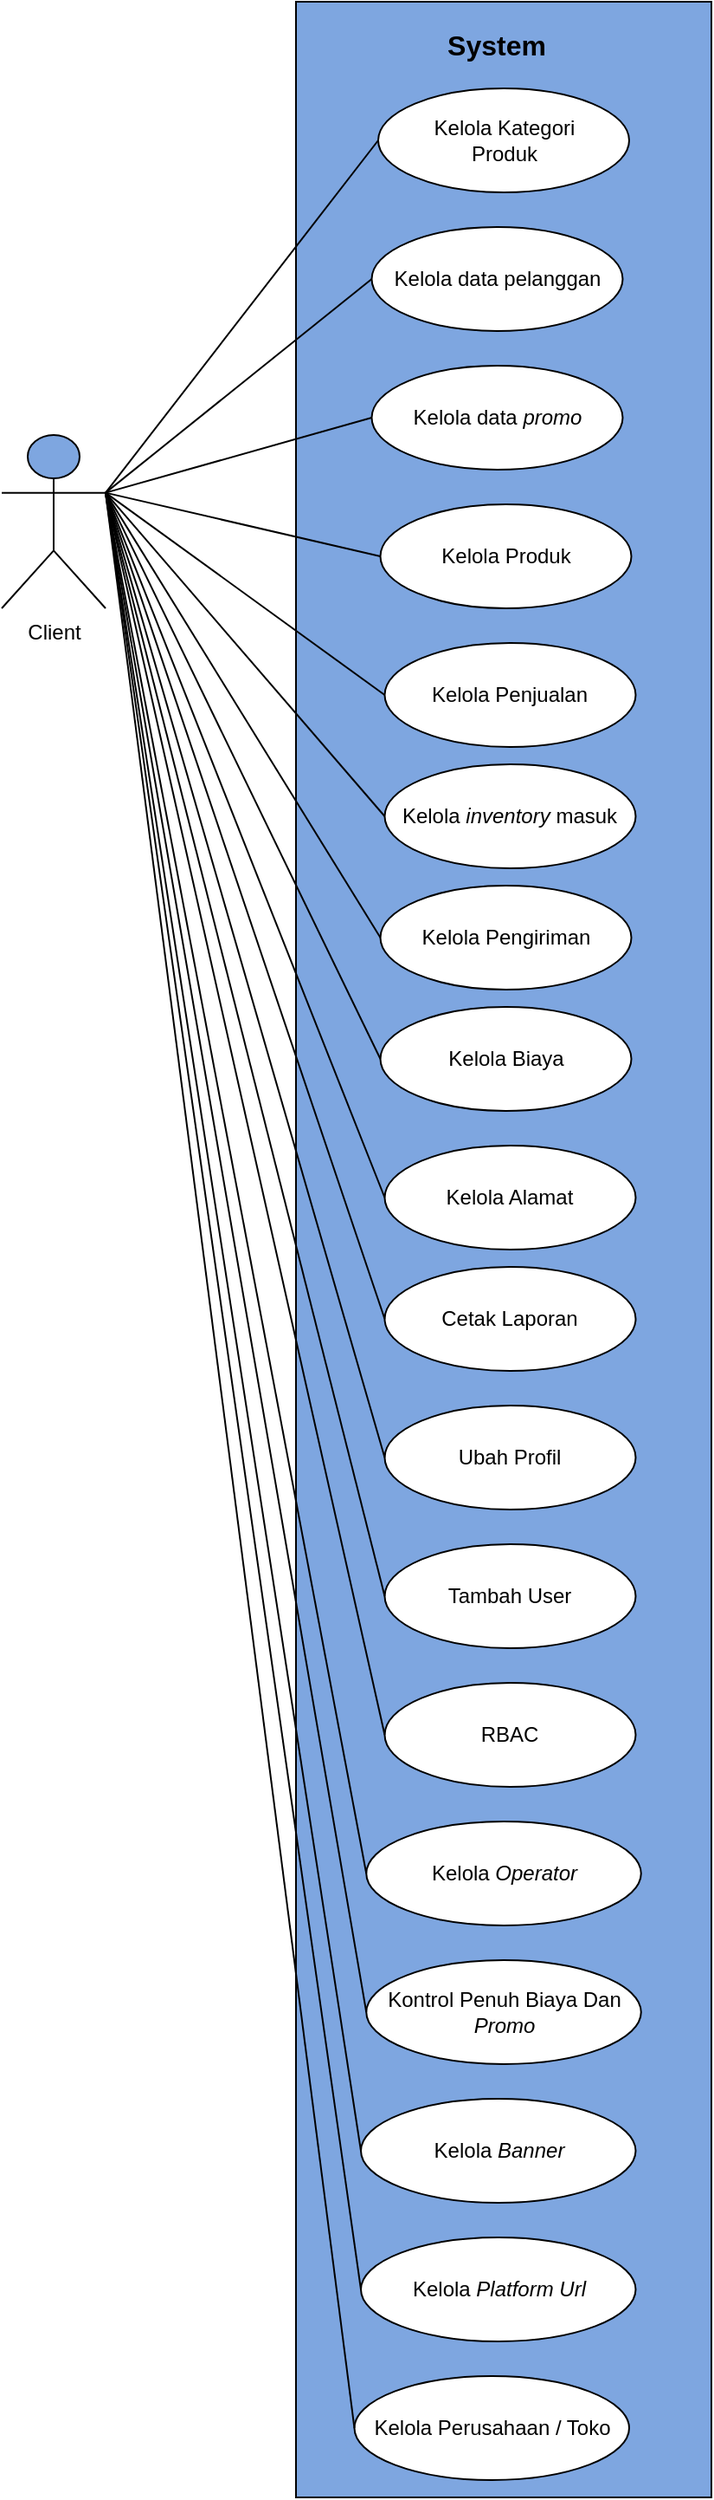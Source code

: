 <mxfile version="24.4.0" type="github">
  <diagram name="Page-1" id="8wrbGp4el5WIoJ6fjSWn">
    <mxGraphModel dx="1914" dy="1008" grid="1" gridSize="10" guides="1" tooltips="1" connect="1" arrows="1" fold="1" page="1" pageScale="1" pageWidth="850" pageHeight="1100" math="0" shadow="0">
      <root>
        <mxCell id="0" />
        <mxCell id="1" parent="0" />
        <mxCell id="L_xJVtzbBdB4aBmsJh9X-1" value="" style="rounded=0;whiteSpace=wrap;html=1;fillColor=#7EA6E0;" vertex="1" parent="1">
          <mxGeometry x="260" y="270" width="240" height="1440" as="geometry" />
        </mxCell>
        <mxCell id="L_xJVtzbBdB4aBmsJh9X-6" value="Kelola Kategori&lt;div&gt;Produk&lt;/div&gt;" style="ellipse;whiteSpace=wrap;html=1;" vertex="1" parent="1">
          <mxGeometry x="307.5" y="320" width="145" height="60" as="geometry" />
        </mxCell>
        <mxCell id="L_xJVtzbBdB4aBmsJh9X-7" value="Kelola data pelanggan" style="ellipse;whiteSpace=wrap;html=1;" vertex="1" parent="1">
          <mxGeometry x="303.75" y="400" width="145" height="60" as="geometry" />
        </mxCell>
        <mxCell id="L_xJVtzbBdB4aBmsJh9X-8" value="Kelola &lt;i&gt;inventory&lt;/i&gt;&amp;nbsp;masuk" style="ellipse;whiteSpace=wrap;html=1;" vertex="1" parent="1">
          <mxGeometry x="311.25" y="710" width="145" height="60" as="geometry" />
        </mxCell>
        <mxCell id="L_xJVtzbBdB4aBmsJh9X-9" value="Kelola Penjualan" style="ellipse;whiteSpace=wrap;html=1;" vertex="1" parent="1">
          <mxGeometry x="311.25" y="640" width="145" height="60" as="geometry" />
        </mxCell>
        <mxCell id="L_xJVtzbBdB4aBmsJh9X-10" value="Kelola Pengiriman" style="ellipse;whiteSpace=wrap;html=1;" vertex="1" parent="1">
          <mxGeometry x="308.75" y="780" width="145" height="60" as="geometry" />
        </mxCell>
        <mxCell id="L_xJVtzbBdB4aBmsJh9X-11" value="Cetak Laporan" style="ellipse;whiteSpace=wrap;html=1;" vertex="1" parent="1">
          <mxGeometry x="311.25" y="1000" width="145" height="60" as="geometry" />
        </mxCell>
        <mxCell id="L_xJVtzbBdB4aBmsJh9X-12" value="Ubah Profil" style="ellipse;whiteSpace=wrap;html=1;" vertex="1" parent="1">
          <mxGeometry x="311.25" y="1080" width="145" height="60" as="geometry" />
        </mxCell>
        <mxCell id="L_xJVtzbBdB4aBmsJh9X-17" value="Tambah User" style="ellipse;whiteSpace=wrap;html=1;" vertex="1" parent="1">
          <mxGeometry x="311.25" y="1160" width="145" height="60" as="geometry" />
        </mxCell>
        <mxCell id="L_xJVtzbBdB4aBmsJh9X-18" value="RBAC" style="ellipse;whiteSpace=wrap;html=1;" vertex="1" parent="1">
          <mxGeometry x="311.25" y="1240" width="145" height="60" as="geometry" />
        </mxCell>
        <mxCell id="L_xJVtzbBdB4aBmsJh9X-19" value="Kelola data &lt;i&gt;promo&lt;/i&gt;" style="ellipse;whiteSpace=wrap;html=1;" vertex="1" parent="1">
          <mxGeometry x="303.75" y="480" width="145" height="60" as="geometry" />
        </mxCell>
        <mxCell id="L_xJVtzbBdB4aBmsJh9X-20" value="&lt;font style=&quot;font-size: 16px;&quot;&gt;System&lt;/font&gt;" style="text;html=1;align=center;verticalAlign=middle;whiteSpace=wrap;rounded=0;fontStyle=1" vertex="1" parent="1">
          <mxGeometry x="346.25" y="280" width="60" height="30" as="geometry" />
        </mxCell>
        <mxCell id="L_xJVtzbBdB4aBmsJh9X-21" value="Kelola Produk" style="ellipse;whiteSpace=wrap;html=1;" vertex="1" parent="1">
          <mxGeometry x="308.75" y="560" width="145" height="60" as="geometry" />
        </mxCell>
        <mxCell id="L_xJVtzbBdB4aBmsJh9X-23" value="Kelola Biaya" style="ellipse;whiteSpace=wrap;html=1;" vertex="1" parent="1">
          <mxGeometry x="308.75" y="850" width="145" height="60" as="geometry" />
        </mxCell>
        <mxCell id="L_xJVtzbBdB4aBmsJh9X-24" value="Kelola Alamat" style="ellipse;whiteSpace=wrap;html=1;" vertex="1" parent="1">
          <mxGeometry x="311.25" y="930" width="145" height="60" as="geometry" />
        </mxCell>
        <mxCell id="L_xJVtzbBdB4aBmsJh9X-30" style="rounded=0;orthogonalLoop=1;jettySize=auto;html=1;exitX=1;exitY=0.333;exitDx=0;exitDy=0;exitPerimeter=0;entryX=0;entryY=0.5;entryDx=0;entryDy=0;endArrow=none;endFill=0;" edge="1" parent="1" source="L_xJVtzbBdB4aBmsJh9X-31" target="L_xJVtzbBdB4aBmsJh9X-6">
          <mxGeometry relative="1" as="geometry" />
        </mxCell>
        <mxCell id="L_xJVtzbBdB4aBmsJh9X-31" value="Client" style="shape=umlActor;verticalLabelPosition=bottom;verticalAlign=top;html=1;outlineConnect=0;fillColor=#7EA6E0;" vertex="1" parent="1">
          <mxGeometry x="90" y="520" width="60" height="100" as="geometry" />
        </mxCell>
        <mxCell id="L_xJVtzbBdB4aBmsJh9X-32" style="rounded=0;orthogonalLoop=1;jettySize=auto;html=1;exitX=1;exitY=0.333;exitDx=0;exitDy=0;exitPerimeter=0;entryX=0;entryY=0.5;entryDx=0;entryDy=0;endArrow=none;endFill=0;" edge="1" parent="1" source="L_xJVtzbBdB4aBmsJh9X-31" target="L_xJVtzbBdB4aBmsJh9X-7">
          <mxGeometry relative="1" as="geometry">
            <mxPoint x="160" y="563" as="sourcePoint" />
            <mxPoint x="318" y="360" as="targetPoint" />
          </mxGeometry>
        </mxCell>
        <mxCell id="L_xJVtzbBdB4aBmsJh9X-33" style="rounded=0;orthogonalLoop=1;jettySize=auto;html=1;exitX=1;exitY=0.333;exitDx=0;exitDy=0;exitPerimeter=0;entryX=0;entryY=0.5;entryDx=0;entryDy=0;endArrow=none;endFill=0;" edge="1" parent="1" source="L_xJVtzbBdB4aBmsJh9X-31" target="L_xJVtzbBdB4aBmsJh9X-19">
          <mxGeometry relative="1" as="geometry">
            <mxPoint x="160" y="563" as="sourcePoint" />
            <mxPoint x="314" y="440" as="targetPoint" />
          </mxGeometry>
        </mxCell>
        <mxCell id="L_xJVtzbBdB4aBmsJh9X-34" style="rounded=0;orthogonalLoop=1;jettySize=auto;html=1;exitX=1;exitY=0.333;exitDx=0;exitDy=0;exitPerimeter=0;entryX=0;entryY=0.5;entryDx=0;entryDy=0;endArrow=none;endFill=0;" edge="1" parent="1" source="L_xJVtzbBdB4aBmsJh9X-31" target="L_xJVtzbBdB4aBmsJh9X-21">
          <mxGeometry relative="1" as="geometry">
            <mxPoint x="160" y="563" as="sourcePoint" />
            <mxPoint x="314" y="520" as="targetPoint" />
          </mxGeometry>
        </mxCell>
        <mxCell id="L_xJVtzbBdB4aBmsJh9X-35" style="rounded=0;orthogonalLoop=1;jettySize=auto;html=1;exitX=1;exitY=0.333;exitDx=0;exitDy=0;exitPerimeter=0;entryX=0;entryY=0.5;entryDx=0;entryDy=0;endArrow=none;endFill=0;" edge="1" parent="1" source="L_xJVtzbBdB4aBmsJh9X-31" target="L_xJVtzbBdB4aBmsJh9X-9">
          <mxGeometry relative="1" as="geometry">
            <mxPoint x="160" y="563" as="sourcePoint" />
            <mxPoint x="319" y="600" as="targetPoint" />
          </mxGeometry>
        </mxCell>
        <mxCell id="L_xJVtzbBdB4aBmsJh9X-36" style="rounded=0;orthogonalLoop=1;jettySize=auto;html=1;exitX=1;exitY=0.333;exitDx=0;exitDy=0;exitPerimeter=0;entryX=0;entryY=0.5;entryDx=0;entryDy=0;endArrow=none;endFill=0;" edge="1" parent="1" source="L_xJVtzbBdB4aBmsJh9X-31" target="L_xJVtzbBdB4aBmsJh9X-8">
          <mxGeometry relative="1" as="geometry">
            <mxPoint x="160" y="563" as="sourcePoint" />
            <mxPoint x="321" y="680" as="targetPoint" />
          </mxGeometry>
        </mxCell>
        <mxCell id="L_xJVtzbBdB4aBmsJh9X-37" style="rounded=0;orthogonalLoop=1;jettySize=auto;html=1;exitX=1;exitY=0.333;exitDx=0;exitDy=0;exitPerimeter=0;entryX=0;entryY=0.5;entryDx=0;entryDy=0;endArrow=none;endFill=0;" edge="1" parent="1" source="L_xJVtzbBdB4aBmsJh9X-31" target="L_xJVtzbBdB4aBmsJh9X-10">
          <mxGeometry relative="1" as="geometry">
            <mxPoint x="160" y="563" as="sourcePoint" />
            <mxPoint x="321" y="750" as="targetPoint" />
          </mxGeometry>
        </mxCell>
        <mxCell id="L_xJVtzbBdB4aBmsJh9X-38" style="rounded=0;orthogonalLoop=1;jettySize=auto;html=1;exitX=1;exitY=0.333;exitDx=0;exitDy=0;exitPerimeter=0;entryX=0;entryY=0.5;entryDx=0;entryDy=0;endArrow=none;endFill=0;" edge="1" parent="1" source="L_xJVtzbBdB4aBmsJh9X-31" target="L_xJVtzbBdB4aBmsJh9X-23">
          <mxGeometry relative="1" as="geometry">
            <mxPoint x="160" y="563" as="sourcePoint" />
            <mxPoint x="319" y="820" as="targetPoint" />
          </mxGeometry>
        </mxCell>
        <mxCell id="L_xJVtzbBdB4aBmsJh9X-39" style="rounded=0;orthogonalLoop=1;jettySize=auto;html=1;exitX=1;exitY=0.333;exitDx=0;exitDy=0;exitPerimeter=0;entryX=0;entryY=0.5;entryDx=0;entryDy=0;endArrow=none;endFill=0;" edge="1" parent="1" source="L_xJVtzbBdB4aBmsJh9X-31" target="L_xJVtzbBdB4aBmsJh9X-24">
          <mxGeometry relative="1" as="geometry">
            <mxPoint x="160" y="563" as="sourcePoint" />
            <mxPoint x="319" y="890" as="targetPoint" />
          </mxGeometry>
        </mxCell>
        <mxCell id="L_xJVtzbBdB4aBmsJh9X-40" style="rounded=0;orthogonalLoop=1;jettySize=auto;html=1;exitX=1;exitY=0.333;exitDx=0;exitDy=0;exitPerimeter=0;entryX=0;entryY=0.5;entryDx=0;entryDy=0;endArrow=none;endFill=0;" edge="1" parent="1" source="L_xJVtzbBdB4aBmsJh9X-31" target="L_xJVtzbBdB4aBmsJh9X-11">
          <mxGeometry relative="1" as="geometry">
            <mxPoint x="160" y="563" as="sourcePoint" />
            <mxPoint x="321" y="970" as="targetPoint" />
          </mxGeometry>
        </mxCell>
        <mxCell id="L_xJVtzbBdB4aBmsJh9X-41" style="rounded=0;orthogonalLoop=1;jettySize=auto;html=1;exitX=1;exitY=0.333;exitDx=0;exitDy=0;exitPerimeter=0;entryX=0;entryY=0.5;entryDx=0;entryDy=0;endArrow=none;endFill=0;" edge="1" parent="1" source="L_xJVtzbBdB4aBmsJh9X-31" target="L_xJVtzbBdB4aBmsJh9X-12">
          <mxGeometry relative="1" as="geometry">
            <mxPoint x="160" y="563" as="sourcePoint" />
            <mxPoint x="321" y="1040" as="targetPoint" />
          </mxGeometry>
        </mxCell>
        <mxCell id="L_xJVtzbBdB4aBmsJh9X-42" style="rounded=0;orthogonalLoop=1;jettySize=auto;html=1;exitX=1;exitY=0.333;exitDx=0;exitDy=0;exitPerimeter=0;entryX=0;entryY=0.5;entryDx=0;entryDy=0;endArrow=none;endFill=0;" edge="1" parent="1" source="L_xJVtzbBdB4aBmsJh9X-31" target="L_xJVtzbBdB4aBmsJh9X-17">
          <mxGeometry relative="1" as="geometry">
            <mxPoint x="160" y="563" as="sourcePoint" />
            <mxPoint x="321" y="1120" as="targetPoint" />
          </mxGeometry>
        </mxCell>
        <mxCell id="L_xJVtzbBdB4aBmsJh9X-43" style="rounded=0;orthogonalLoop=1;jettySize=auto;html=1;exitX=1;exitY=0.333;exitDx=0;exitDy=0;exitPerimeter=0;entryX=0;entryY=0.5;entryDx=0;entryDy=0;endArrow=none;endFill=0;" edge="1" parent="1" source="L_xJVtzbBdB4aBmsJh9X-31" target="L_xJVtzbBdB4aBmsJh9X-18">
          <mxGeometry relative="1" as="geometry">
            <mxPoint x="160" y="563" as="sourcePoint" />
            <mxPoint x="321" y="1200" as="targetPoint" />
          </mxGeometry>
        </mxCell>
        <mxCell id="L_xJVtzbBdB4aBmsJh9X-44" value="Kelola &lt;i&gt;Operator&lt;/i&gt;" style="ellipse;whiteSpace=wrap;html=1;" vertex="1" parent="1">
          <mxGeometry x="300.63" y="1320" width="158.75" height="60" as="geometry" />
        </mxCell>
        <mxCell id="L_xJVtzbBdB4aBmsJh9X-45" style="rounded=0;orthogonalLoop=1;jettySize=auto;html=1;exitX=1;exitY=0.333;exitDx=0;exitDy=0;exitPerimeter=0;entryX=0;entryY=0.5;entryDx=0;entryDy=0;endArrow=none;endFill=0;" edge="1" parent="1" source="L_xJVtzbBdB4aBmsJh9X-31" target="L_xJVtzbBdB4aBmsJh9X-44">
          <mxGeometry relative="1" as="geometry">
            <mxPoint x="160" y="563" as="sourcePoint" />
            <mxPoint x="321" y="1280" as="targetPoint" />
          </mxGeometry>
        </mxCell>
        <mxCell id="L_xJVtzbBdB4aBmsJh9X-46" value="Kontrol Penuh Biaya Dan &lt;i&gt;Promo&lt;/i&gt;" style="ellipse;whiteSpace=wrap;html=1;" vertex="1" parent="1">
          <mxGeometry x="300.63" y="1400" width="158.75" height="60" as="geometry" />
        </mxCell>
        <mxCell id="L_xJVtzbBdB4aBmsJh9X-47" value="Kelola &lt;i&gt;Banner&lt;/i&gt;" style="ellipse;whiteSpace=wrap;html=1;" vertex="1" parent="1">
          <mxGeometry x="297.5" y="1480" width="158.75" height="60" as="geometry" />
        </mxCell>
        <mxCell id="L_xJVtzbBdB4aBmsJh9X-48" value="Kelola &lt;i&gt;Platform Url&lt;/i&gt;" style="ellipse;whiteSpace=wrap;html=1;" vertex="1" parent="1">
          <mxGeometry x="297.5" y="1560" width="158.75" height="60" as="geometry" />
        </mxCell>
        <mxCell id="L_xJVtzbBdB4aBmsJh9X-49" value="Kelola Perusahaan / Toko" style="ellipse;whiteSpace=wrap;html=1;" vertex="1" parent="1">
          <mxGeometry x="293.75" y="1640" width="158.75" height="60" as="geometry" />
        </mxCell>
        <mxCell id="L_xJVtzbBdB4aBmsJh9X-50" style="rounded=0;orthogonalLoop=1;jettySize=auto;html=1;exitX=1;exitY=0.333;exitDx=0;exitDy=0;exitPerimeter=0;entryX=0;entryY=0.5;entryDx=0;entryDy=0;endArrow=none;endFill=0;" edge="1" parent="1" source="L_xJVtzbBdB4aBmsJh9X-31" target="L_xJVtzbBdB4aBmsJh9X-46">
          <mxGeometry relative="1" as="geometry">
            <mxPoint x="160" y="563" as="sourcePoint" />
            <mxPoint x="321" y="970" as="targetPoint" />
          </mxGeometry>
        </mxCell>
        <mxCell id="L_xJVtzbBdB4aBmsJh9X-51" style="rounded=0;orthogonalLoop=1;jettySize=auto;html=1;exitX=1;exitY=0.333;exitDx=0;exitDy=0;exitPerimeter=0;entryX=0;entryY=0.5;entryDx=0;entryDy=0;endArrow=none;endFill=0;" edge="1" parent="1" source="L_xJVtzbBdB4aBmsJh9X-31" target="L_xJVtzbBdB4aBmsJh9X-47">
          <mxGeometry relative="1" as="geometry">
            <mxPoint x="160" y="563" as="sourcePoint" />
            <mxPoint x="311" y="1440" as="targetPoint" />
          </mxGeometry>
        </mxCell>
        <mxCell id="L_xJVtzbBdB4aBmsJh9X-52" style="rounded=0;orthogonalLoop=1;jettySize=auto;html=1;exitX=1;exitY=0.333;exitDx=0;exitDy=0;exitPerimeter=0;entryX=0;entryY=0.5;entryDx=0;entryDy=0;endArrow=none;endFill=0;" edge="1" parent="1" source="L_xJVtzbBdB4aBmsJh9X-31" target="L_xJVtzbBdB4aBmsJh9X-48">
          <mxGeometry relative="1" as="geometry">
            <mxPoint x="160" y="563" as="sourcePoint" />
            <mxPoint x="308" y="1520" as="targetPoint" />
          </mxGeometry>
        </mxCell>
        <mxCell id="L_xJVtzbBdB4aBmsJh9X-53" style="rounded=0;orthogonalLoop=1;jettySize=auto;html=1;exitX=1;exitY=0.333;exitDx=0;exitDy=0;exitPerimeter=0;entryX=0;entryY=0.5;entryDx=0;entryDy=0;endArrow=none;endFill=0;" edge="1" parent="1" source="L_xJVtzbBdB4aBmsJh9X-31" target="L_xJVtzbBdB4aBmsJh9X-49">
          <mxGeometry relative="1" as="geometry">
            <mxPoint x="160" y="563" as="sourcePoint" />
            <mxPoint x="308" y="1600" as="targetPoint" />
          </mxGeometry>
        </mxCell>
      </root>
    </mxGraphModel>
  </diagram>
</mxfile>
